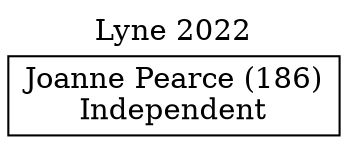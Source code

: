 // House preference flow
digraph "Joanne Pearce (186)_Lyne_2022" {
	graph [label="Lyne 2022" labelloc=t mclimit=10]
	node [shape=box]
	"Joanne Pearce (186)" [label="Joanne Pearce (186)
Independent"]
}
